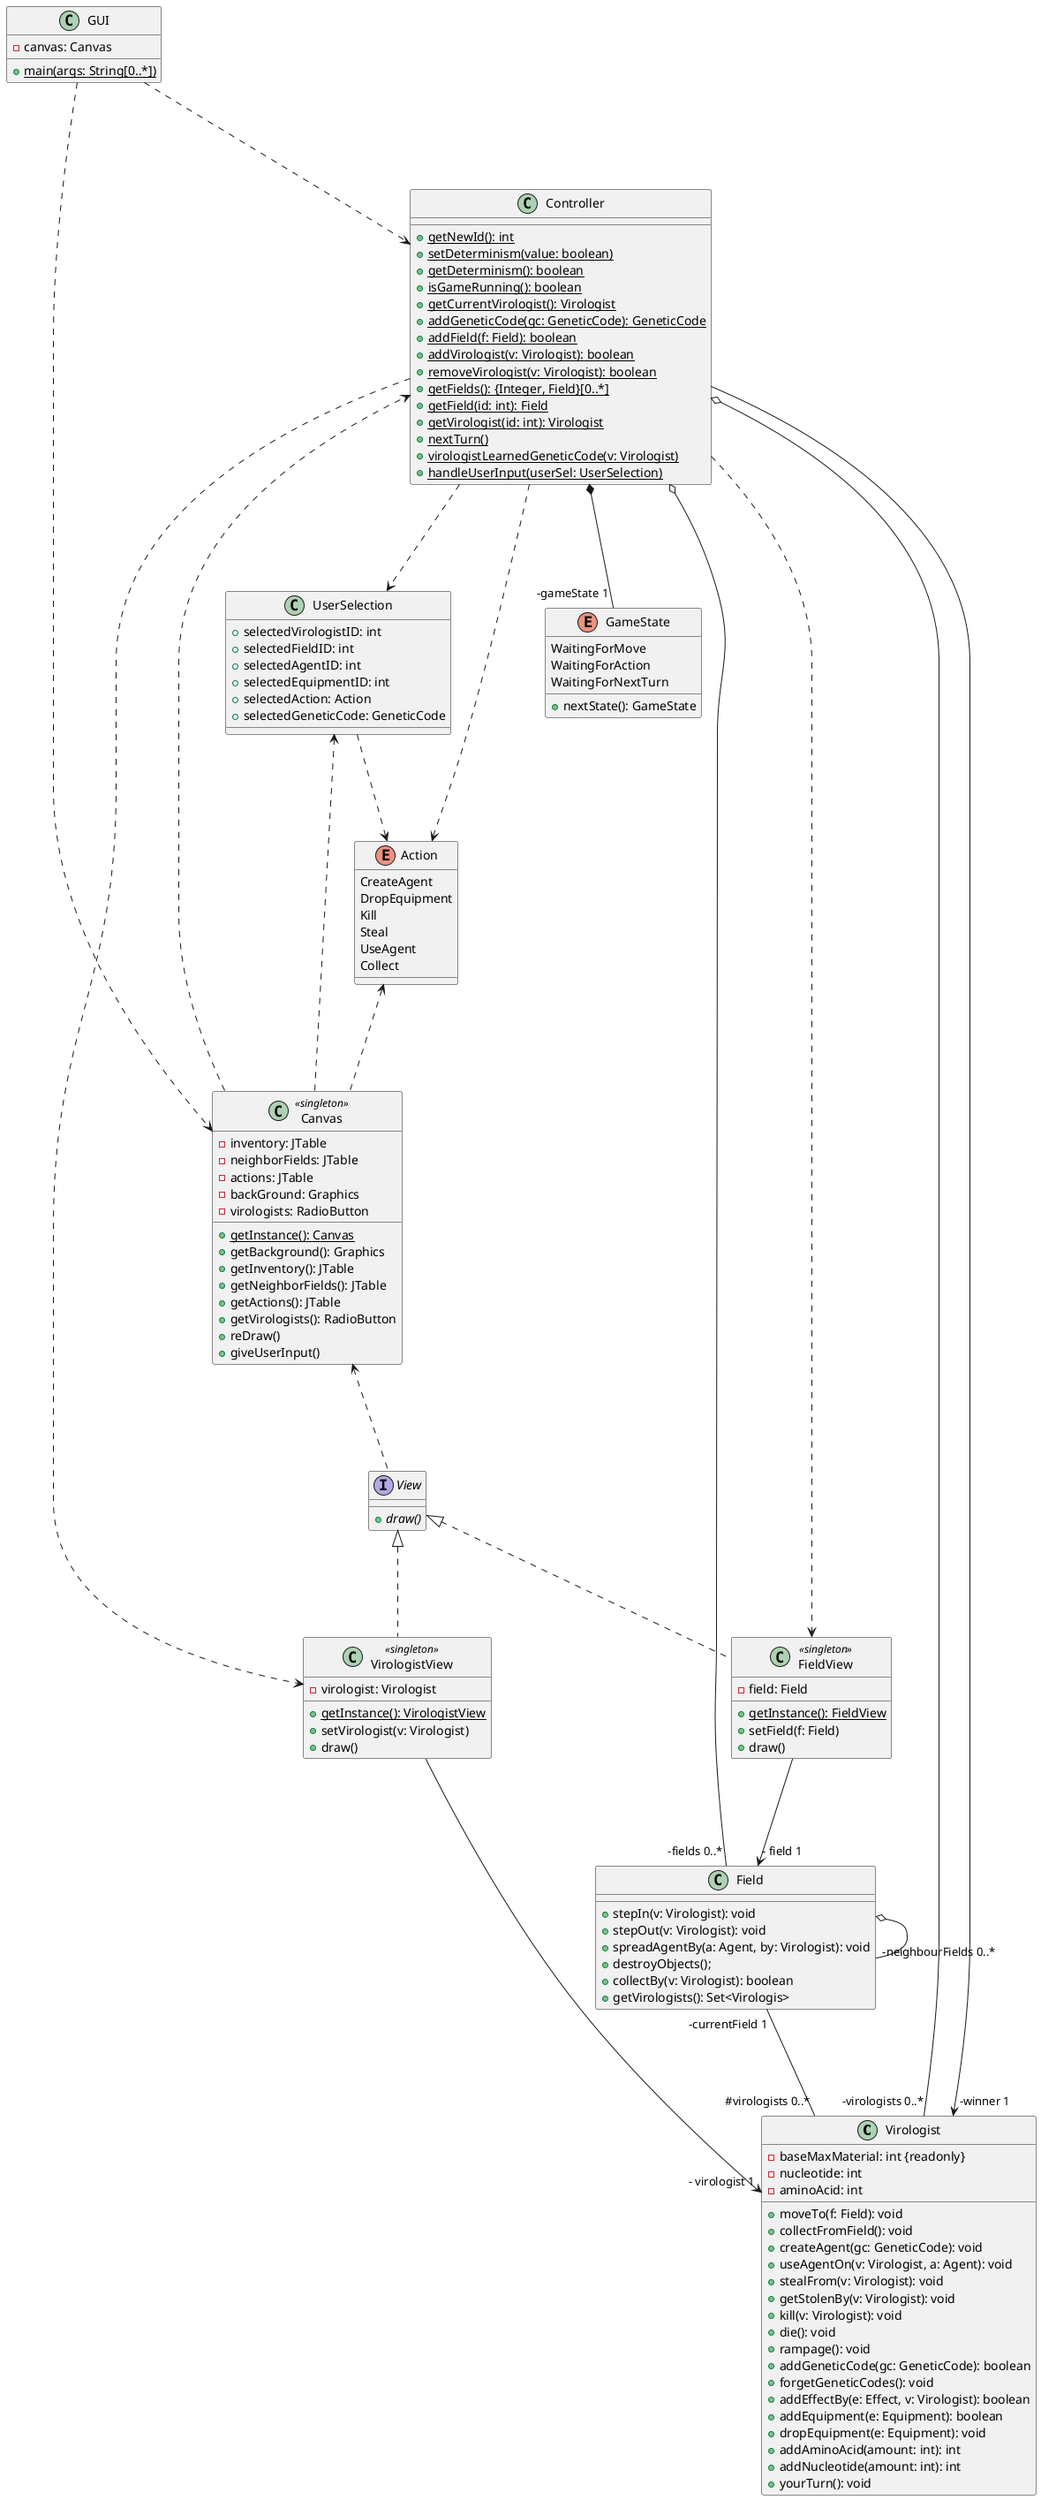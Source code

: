 @startuml gui_classdiagram

class Virologist{
	-baseMaxMaterial: int {readonly}
	-nucleotide: int
	-aminoAcid: int
	+moveTo(f: Field): void
	+collectFromField(): void
	+createAgent(gc: GeneticCode): void
	+useAgentOn(v: Virologist, a: Agent): void
	+stealFrom(v: Virologist): void
	+getStolenBy(v: Virologist): void
	+kill(v: Virologist): void
	+die(): void
	+rampage(): void
	+addGeneticCode(gc: GeneticCode): boolean
	+forgetGeneticCodes(): void
	+addEffectBy(e: Effect, v: Virologist): boolean
	+addEquipment(e: Equipment): boolean
	+dropEquipment(e: Equipment): void
	+addAminoAcid(amount: int): int
	+addNucleotide(amount: int): int
	+yourTurn(): void
}

class Field {
	+stepIn(v: Virologist): void 
	+stepOut(v: Virologist): void
	+spreadAgentBy(a: Agent, by: Virologist): void
	+destroyObjects();
	+collectBy(v: Virologist): boolean
	+getVirologists(): Set<Virologis>
}


Field "-currentField 1" --- " #virologists 0..*" Virologist
Field o--- "-neighbourFields 0..*" Field

class Controller {
	{static} +getNewId(): int
	{static} +setDeterminism(value: boolean)
	{static} +getDeterminism(): boolean
	{static} +isGameRunning(): boolean
	{static} +getCurrentVirologist(): Virologist
	{static} +addGeneticCode(gc: GeneticCode): GeneticCode
	{static} +addField(f: Field): boolean
	{static} +addVirologist(v: Virologist): boolean
	{static} +removeVirologist(v: Virologist): boolean
	{static} +getFields(): {Integer, Field}[0..*]
	{static} +getField(id: int): Field
	{static} +getVirologist(id: int): Virologist
	{static} +nextTurn()
	{static} +virologistLearnedGeneticCode(v: Virologist)
	{static} +handleUserInput(userSel: UserSelection)
}

Controller *--- "-gameState 1" GameState 

enum GameState {
	WaitingForMove
	WaitingForAction
	WaitingForNextTurn
	
	+nextState(): GameState
}

enum Action {
	CreateAgent
	DropEquipment
	Kill
	Steal
	UseAgent
	Collect
}

class UserSelection {
	+selectedVirologistID: int
	+selectedFieldID: int
	+selectedAgentID: int
	+selectedEquipmentID: int
	+selectedAction: Action
	+selectedGeneticCode: GeneticCode
}

UserSelection ...> Action

Action <... Canvas
Action <... Controller

Controller o-- " -virologists 0..*" Virologist
Controller o-- " -fields 0..*" Field
Controller --> " -winner 1" Virologist
Controller ...> FieldView
Controller ...> VirologistView
Controller ...> UserSelection

interface View {
	{abstract} +draw()
}

View <|... VirologistView
View <|... FieldView

class VirologistView <<singleton>> {
	-virologist: Virologist
	{static} +getInstance(): VirologistView
	+setVirologist(v: Virologist)
	+draw()
}

VirologistView ---> "- virologist 1" Virologist

class FieldView <<singleton>> {
	-field: Field
	{static} +getInstance(): FieldView
	+setField(f: Field)
	+draw()
}

FieldView ---> "- field 1" Field

class Canvas <<singleton>> {
	-inventory: JTable
	-neighborFields: JTable
	-actions: JTable
	-backGround: Graphics
	-virologists: RadioButton
	{static} +getInstance(): Canvas
	+getBackground(): Graphics
	+getInventory(): JTable
	+getNeighborFields(): JTable
	+getActions(): JTable
	+getVirologists(): RadioButton
	+reDraw()
	+giveUserInput()
}

Canvas <... View
Canvas ...> Controller
Canvas ...> UserSelection

class GUI {
	-canvas: Canvas
	{static} +main(args: String[0..*])
}

GUI ...> Canvas
GUI ...> Controller

@enduml